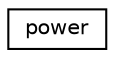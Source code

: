 digraph "Graphical Class Hierarchy"
{
  edge [fontname="Helvetica",fontsize="10",labelfontname="Helvetica",labelfontsize="10"];
  node [fontname="Helvetica",fontsize="10",shape=record];
  rankdir="LR";
  Node0 [label="power",height=0.2,width=0.4,color="black", fillcolor="white", style="filled",URL="$structpower.html"];
}
